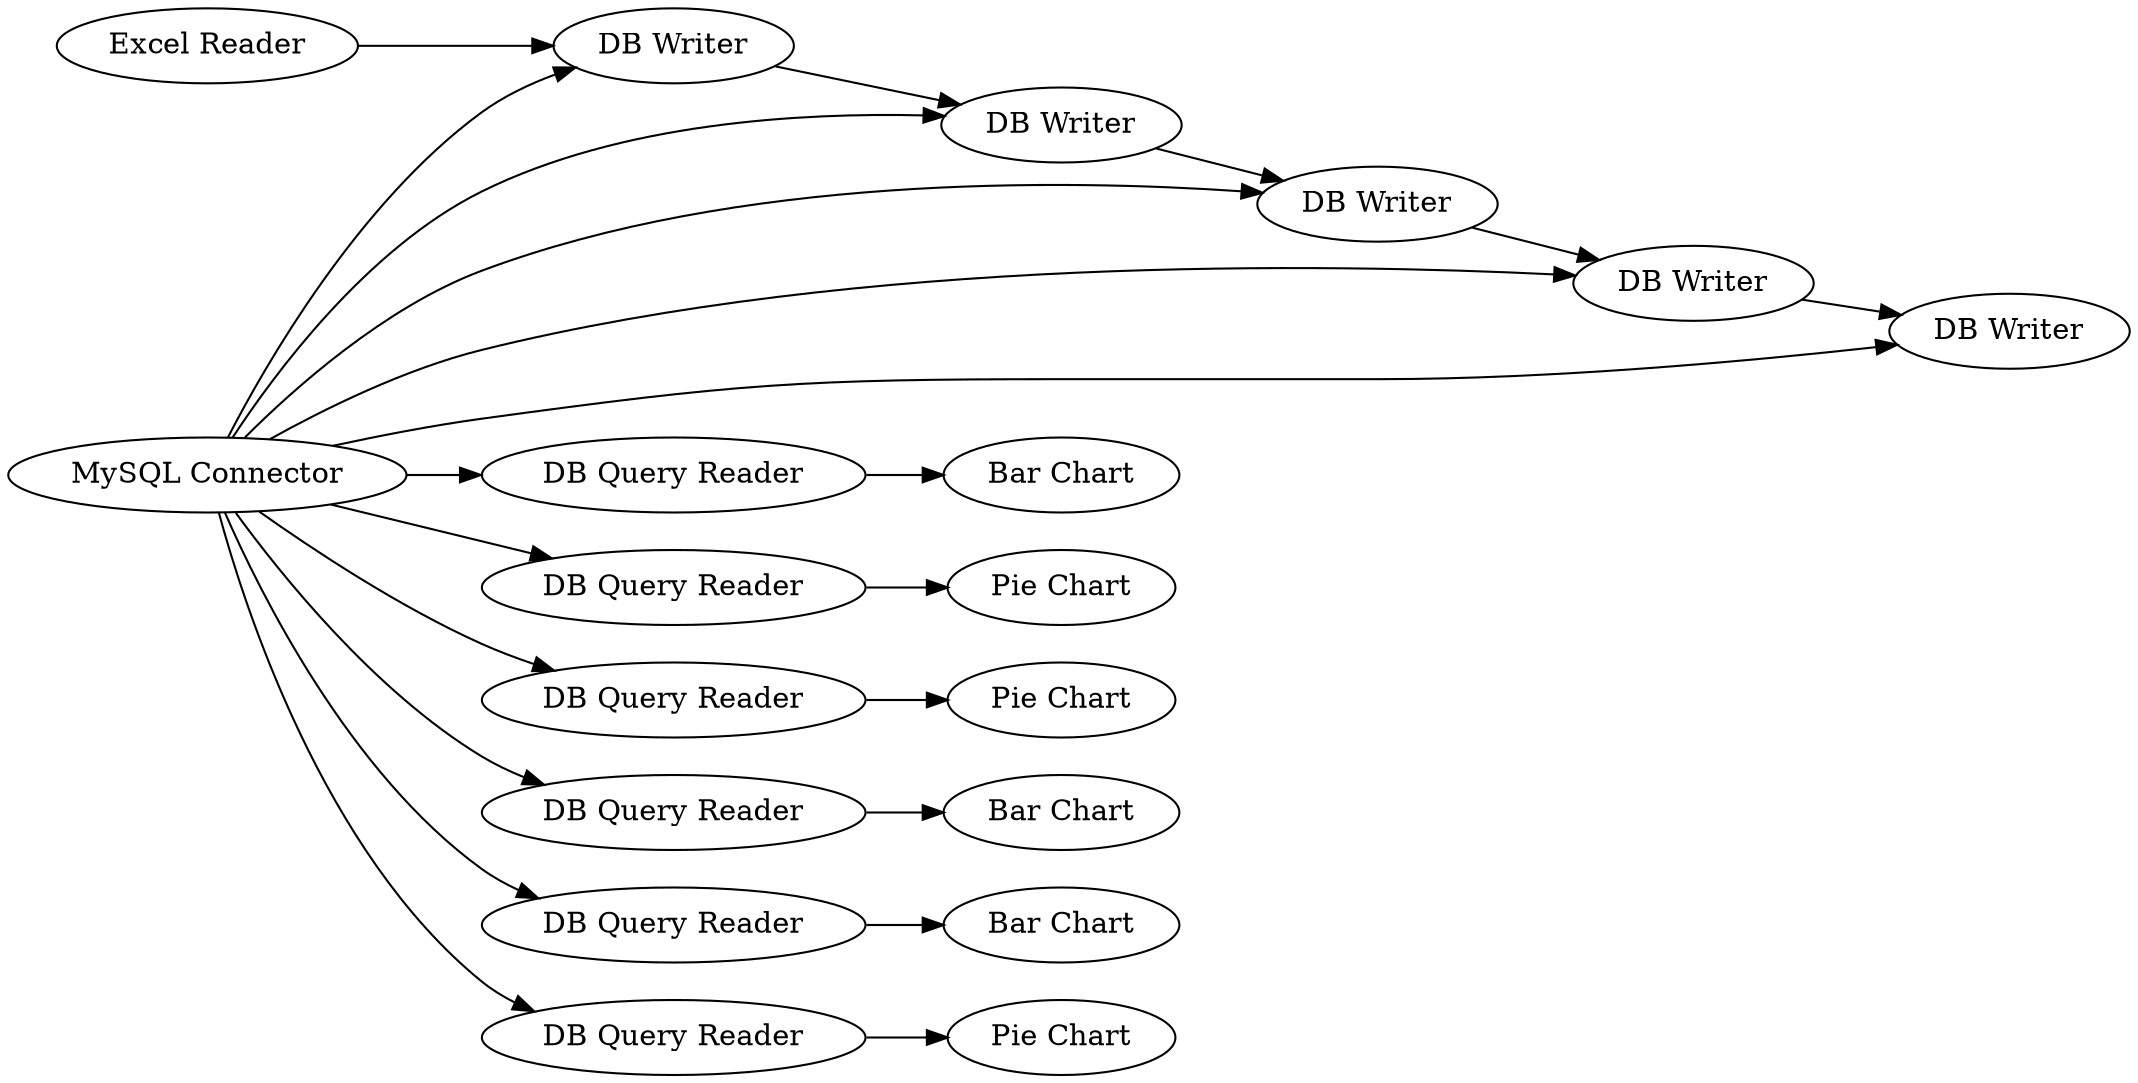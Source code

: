 digraph {
	1 [label="Excel Reader"]
	3 [label="DB Writer"]
	5 [label="MySQL Connector"]
	6 [label="DB Writer"]
	7 [label="DB Writer"]
	8 [label="DB Writer"]
	9 [label="DB Writer"]
	14 [label="DB Query Reader"]
	16 [label="DB Query Reader"]
	18 [label="Bar Chart"]
	20 [label="Pie Chart"]
	21 [label="DB Query Reader"]
	22 [label="Pie Chart"]
	23 [label="DB Query Reader"]
	24 [label="DB Query Reader"]
	25 [label="Bar Chart"]
	26 [label="Bar Chart"]
	27 [label="DB Query Reader"]
	28 [label="Pie Chart"]
	1 -> 3
	3 -> 6
	5 -> 7
	5 -> 6
	5 -> 3
	5 -> 9
	5 -> 8
	5 -> 14
	5 -> 16
	5 -> 21
	5 -> 23
	5 -> 24
	5 -> 27
	6 -> 7
	7 -> 8
	8 -> 9
	14 -> 18
	16 -> 20
	21 -> 22
	23 -> 25
	24 -> 26
	27 -> 28
	rankdir=LR
}
